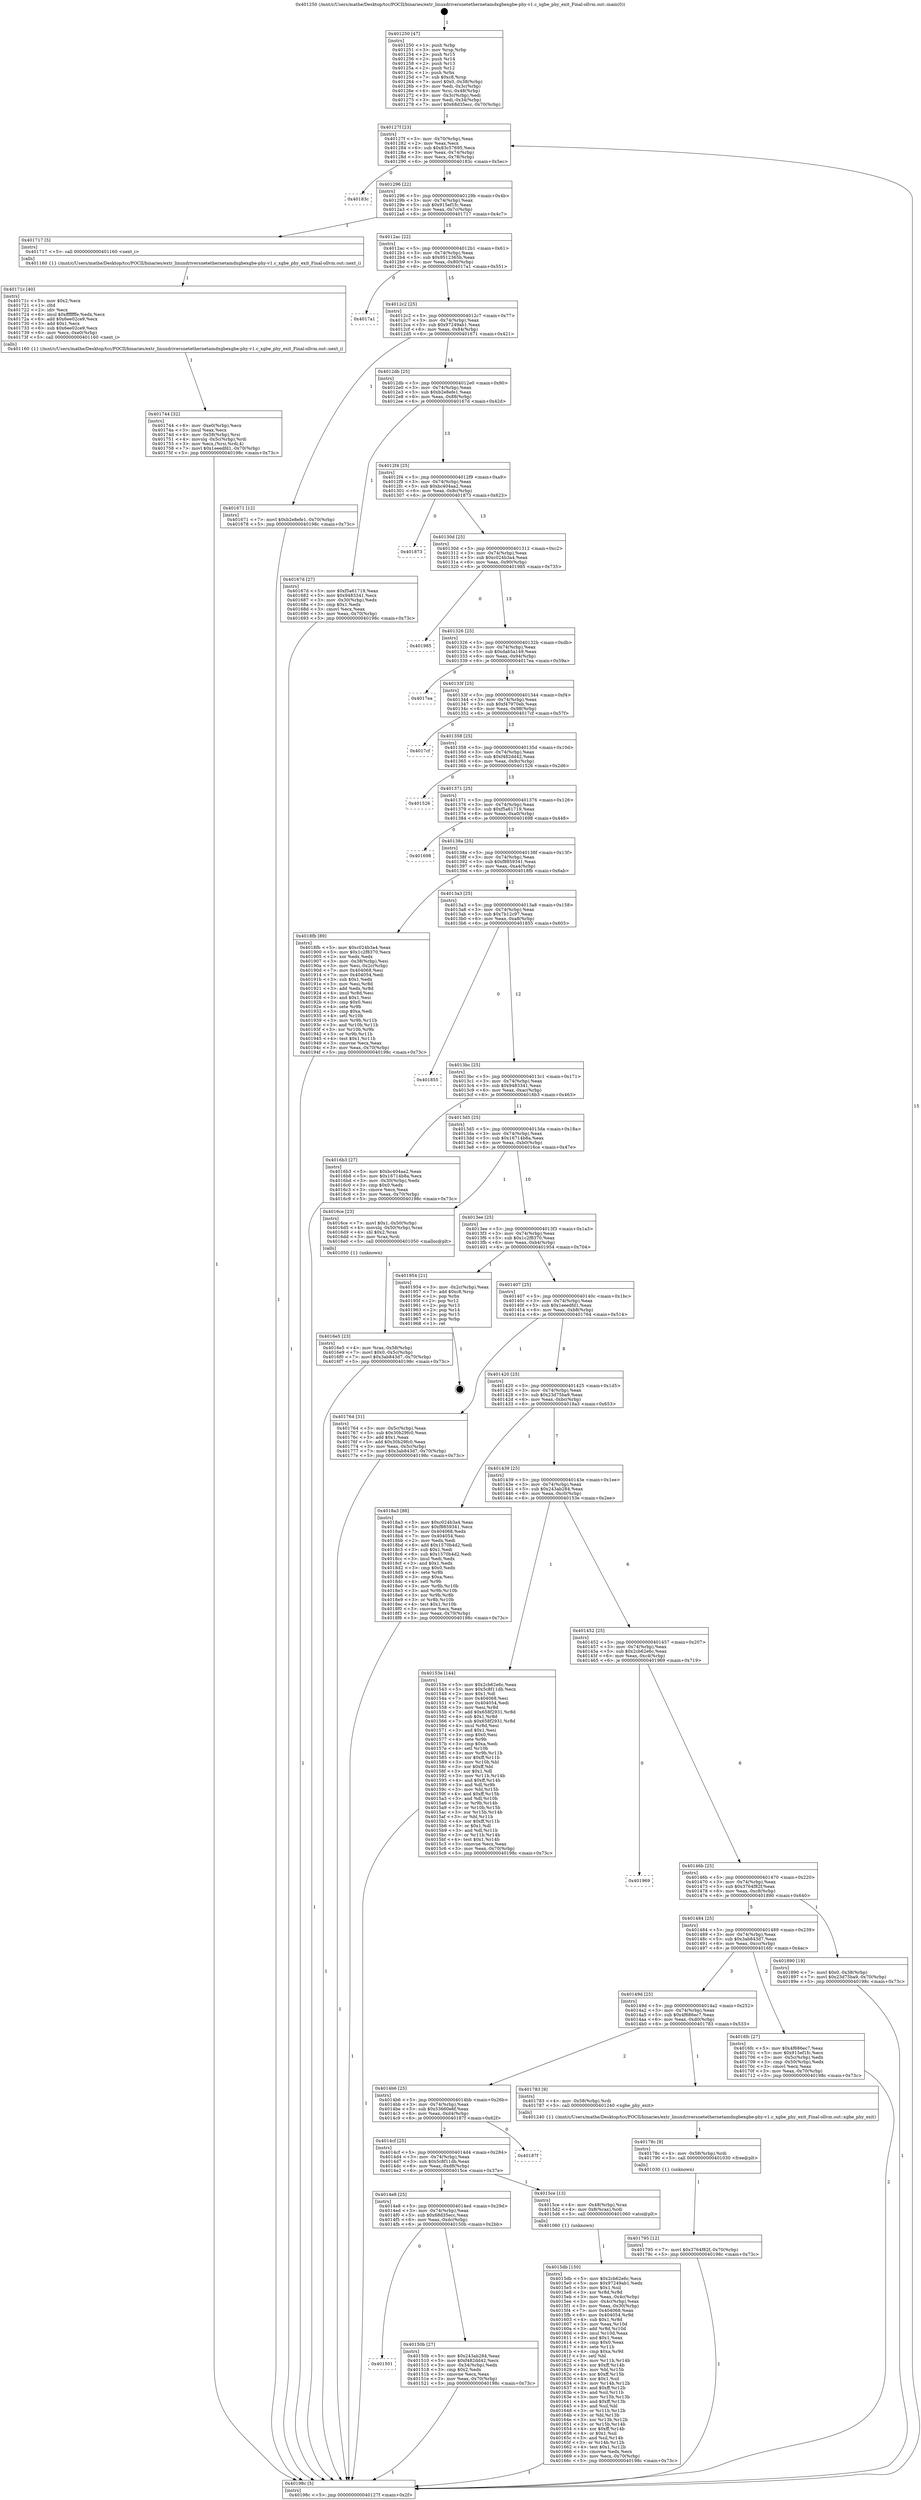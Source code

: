 digraph "0x401250" {
  label = "0x401250 (/mnt/c/Users/mathe/Desktop/tcc/POCII/binaries/extr_linuxdriversnetethernetamdxgbexgbe-phy-v1.c_xgbe_phy_exit_Final-ollvm.out::main(0))"
  labelloc = "t"
  node[shape=record]

  Entry [label="",width=0.3,height=0.3,shape=circle,fillcolor=black,style=filled]
  "0x40127f" [label="{
     0x40127f [23]\l
     | [instrs]\l
     &nbsp;&nbsp;0x40127f \<+3\>: mov -0x70(%rbp),%eax\l
     &nbsp;&nbsp;0x401282 \<+2\>: mov %eax,%ecx\l
     &nbsp;&nbsp;0x401284 \<+6\>: sub $0x83c57695,%ecx\l
     &nbsp;&nbsp;0x40128a \<+3\>: mov %eax,-0x74(%rbp)\l
     &nbsp;&nbsp;0x40128d \<+3\>: mov %ecx,-0x78(%rbp)\l
     &nbsp;&nbsp;0x401290 \<+6\>: je 000000000040183c \<main+0x5ec\>\l
  }"]
  "0x40183c" [label="{
     0x40183c\l
  }", style=dashed]
  "0x401296" [label="{
     0x401296 [22]\l
     | [instrs]\l
     &nbsp;&nbsp;0x401296 \<+5\>: jmp 000000000040129b \<main+0x4b\>\l
     &nbsp;&nbsp;0x40129b \<+3\>: mov -0x74(%rbp),%eax\l
     &nbsp;&nbsp;0x40129e \<+5\>: sub $0x915ef1fc,%eax\l
     &nbsp;&nbsp;0x4012a3 \<+3\>: mov %eax,-0x7c(%rbp)\l
     &nbsp;&nbsp;0x4012a6 \<+6\>: je 0000000000401717 \<main+0x4c7\>\l
  }"]
  Exit [label="",width=0.3,height=0.3,shape=circle,fillcolor=black,style=filled,peripheries=2]
  "0x401717" [label="{
     0x401717 [5]\l
     | [instrs]\l
     &nbsp;&nbsp;0x401717 \<+5\>: call 0000000000401160 \<next_i\>\l
     | [calls]\l
     &nbsp;&nbsp;0x401160 \{1\} (/mnt/c/Users/mathe/Desktop/tcc/POCII/binaries/extr_linuxdriversnetethernetamdxgbexgbe-phy-v1.c_xgbe_phy_exit_Final-ollvm.out::next_i)\l
  }"]
  "0x4012ac" [label="{
     0x4012ac [22]\l
     | [instrs]\l
     &nbsp;&nbsp;0x4012ac \<+5\>: jmp 00000000004012b1 \<main+0x61\>\l
     &nbsp;&nbsp;0x4012b1 \<+3\>: mov -0x74(%rbp),%eax\l
     &nbsp;&nbsp;0x4012b4 \<+5\>: sub $0x9512365b,%eax\l
     &nbsp;&nbsp;0x4012b9 \<+3\>: mov %eax,-0x80(%rbp)\l
     &nbsp;&nbsp;0x4012bc \<+6\>: je 00000000004017a1 \<main+0x551\>\l
  }"]
  "0x401795" [label="{
     0x401795 [12]\l
     | [instrs]\l
     &nbsp;&nbsp;0x401795 \<+7\>: movl $0x3764f82f,-0x70(%rbp)\l
     &nbsp;&nbsp;0x40179c \<+5\>: jmp 000000000040198c \<main+0x73c\>\l
  }"]
  "0x4017a1" [label="{
     0x4017a1\l
  }", style=dashed]
  "0x4012c2" [label="{
     0x4012c2 [25]\l
     | [instrs]\l
     &nbsp;&nbsp;0x4012c2 \<+5\>: jmp 00000000004012c7 \<main+0x77\>\l
     &nbsp;&nbsp;0x4012c7 \<+3\>: mov -0x74(%rbp),%eax\l
     &nbsp;&nbsp;0x4012ca \<+5\>: sub $0x97249ab1,%eax\l
     &nbsp;&nbsp;0x4012cf \<+6\>: mov %eax,-0x84(%rbp)\l
     &nbsp;&nbsp;0x4012d5 \<+6\>: je 0000000000401671 \<main+0x421\>\l
  }"]
  "0x40178c" [label="{
     0x40178c [9]\l
     | [instrs]\l
     &nbsp;&nbsp;0x40178c \<+4\>: mov -0x58(%rbp),%rdi\l
     &nbsp;&nbsp;0x401790 \<+5\>: call 0000000000401030 \<free@plt\>\l
     | [calls]\l
     &nbsp;&nbsp;0x401030 \{1\} (unknown)\l
  }"]
  "0x401671" [label="{
     0x401671 [12]\l
     | [instrs]\l
     &nbsp;&nbsp;0x401671 \<+7\>: movl $0xb2e8efe1,-0x70(%rbp)\l
     &nbsp;&nbsp;0x401678 \<+5\>: jmp 000000000040198c \<main+0x73c\>\l
  }"]
  "0x4012db" [label="{
     0x4012db [25]\l
     | [instrs]\l
     &nbsp;&nbsp;0x4012db \<+5\>: jmp 00000000004012e0 \<main+0x90\>\l
     &nbsp;&nbsp;0x4012e0 \<+3\>: mov -0x74(%rbp),%eax\l
     &nbsp;&nbsp;0x4012e3 \<+5\>: sub $0xb2e8efe1,%eax\l
     &nbsp;&nbsp;0x4012e8 \<+6\>: mov %eax,-0x88(%rbp)\l
     &nbsp;&nbsp;0x4012ee \<+6\>: je 000000000040167d \<main+0x42d\>\l
  }"]
  "0x401744" [label="{
     0x401744 [32]\l
     | [instrs]\l
     &nbsp;&nbsp;0x401744 \<+6\>: mov -0xe0(%rbp),%ecx\l
     &nbsp;&nbsp;0x40174a \<+3\>: imul %eax,%ecx\l
     &nbsp;&nbsp;0x40174d \<+4\>: mov -0x58(%rbp),%rsi\l
     &nbsp;&nbsp;0x401751 \<+4\>: movslq -0x5c(%rbp),%rdi\l
     &nbsp;&nbsp;0x401755 \<+3\>: mov %ecx,(%rsi,%rdi,4)\l
     &nbsp;&nbsp;0x401758 \<+7\>: movl $0x1eeedfd1,-0x70(%rbp)\l
     &nbsp;&nbsp;0x40175f \<+5\>: jmp 000000000040198c \<main+0x73c\>\l
  }"]
  "0x40167d" [label="{
     0x40167d [27]\l
     | [instrs]\l
     &nbsp;&nbsp;0x40167d \<+5\>: mov $0xf5a61719,%eax\l
     &nbsp;&nbsp;0x401682 \<+5\>: mov $0x9483341,%ecx\l
     &nbsp;&nbsp;0x401687 \<+3\>: mov -0x30(%rbp),%edx\l
     &nbsp;&nbsp;0x40168a \<+3\>: cmp $0x1,%edx\l
     &nbsp;&nbsp;0x40168d \<+3\>: cmovl %ecx,%eax\l
     &nbsp;&nbsp;0x401690 \<+3\>: mov %eax,-0x70(%rbp)\l
     &nbsp;&nbsp;0x401693 \<+5\>: jmp 000000000040198c \<main+0x73c\>\l
  }"]
  "0x4012f4" [label="{
     0x4012f4 [25]\l
     | [instrs]\l
     &nbsp;&nbsp;0x4012f4 \<+5\>: jmp 00000000004012f9 \<main+0xa9\>\l
     &nbsp;&nbsp;0x4012f9 \<+3\>: mov -0x74(%rbp),%eax\l
     &nbsp;&nbsp;0x4012fc \<+5\>: sub $0xbc404aa2,%eax\l
     &nbsp;&nbsp;0x401301 \<+6\>: mov %eax,-0x8c(%rbp)\l
     &nbsp;&nbsp;0x401307 \<+6\>: je 0000000000401873 \<main+0x623\>\l
  }"]
  "0x40171c" [label="{
     0x40171c [40]\l
     | [instrs]\l
     &nbsp;&nbsp;0x40171c \<+5\>: mov $0x2,%ecx\l
     &nbsp;&nbsp;0x401721 \<+1\>: cltd\l
     &nbsp;&nbsp;0x401722 \<+2\>: idiv %ecx\l
     &nbsp;&nbsp;0x401724 \<+6\>: imul $0xfffffffe,%edx,%ecx\l
     &nbsp;&nbsp;0x40172a \<+6\>: add $0x6ee02ce9,%ecx\l
     &nbsp;&nbsp;0x401730 \<+3\>: add $0x1,%ecx\l
     &nbsp;&nbsp;0x401733 \<+6\>: sub $0x6ee02ce9,%ecx\l
     &nbsp;&nbsp;0x401739 \<+6\>: mov %ecx,-0xe0(%rbp)\l
     &nbsp;&nbsp;0x40173f \<+5\>: call 0000000000401160 \<next_i\>\l
     | [calls]\l
     &nbsp;&nbsp;0x401160 \{1\} (/mnt/c/Users/mathe/Desktop/tcc/POCII/binaries/extr_linuxdriversnetethernetamdxgbexgbe-phy-v1.c_xgbe_phy_exit_Final-ollvm.out::next_i)\l
  }"]
  "0x401873" [label="{
     0x401873\l
  }", style=dashed]
  "0x40130d" [label="{
     0x40130d [25]\l
     | [instrs]\l
     &nbsp;&nbsp;0x40130d \<+5\>: jmp 0000000000401312 \<main+0xc2\>\l
     &nbsp;&nbsp;0x401312 \<+3\>: mov -0x74(%rbp),%eax\l
     &nbsp;&nbsp;0x401315 \<+5\>: sub $0xc024b3a4,%eax\l
     &nbsp;&nbsp;0x40131a \<+6\>: mov %eax,-0x90(%rbp)\l
     &nbsp;&nbsp;0x401320 \<+6\>: je 0000000000401985 \<main+0x735\>\l
  }"]
  "0x4016e5" [label="{
     0x4016e5 [23]\l
     | [instrs]\l
     &nbsp;&nbsp;0x4016e5 \<+4\>: mov %rax,-0x58(%rbp)\l
     &nbsp;&nbsp;0x4016e9 \<+7\>: movl $0x0,-0x5c(%rbp)\l
     &nbsp;&nbsp;0x4016f0 \<+7\>: movl $0x3ab843d7,-0x70(%rbp)\l
     &nbsp;&nbsp;0x4016f7 \<+5\>: jmp 000000000040198c \<main+0x73c\>\l
  }"]
  "0x401985" [label="{
     0x401985\l
  }", style=dashed]
  "0x401326" [label="{
     0x401326 [25]\l
     | [instrs]\l
     &nbsp;&nbsp;0x401326 \<+5\>: jmp 000000000040132b \<main+0xdb\>\l
     &nbsp;&nbsp;0x40132b \<+3\>: mov -0x74(%rbp),%eax\l
     &nbsp;&nbsp;0x40132e \<+5\>: sub $0xdab5a149,%eax\l
     &nbsp;&nbsp;0x401333 \<+6\>: mov %eax,-0x94(%rbp)\l
     &nbsp;&nbsp;0x401339 \<+6\>: je 00000000004017ea \<main+0x59a\>\l
  }"]
  "0x4015db" [label="{
     0x4015db [150]\l
     | [instrs]\l
     &nbsp;&nbsp;0x4015db \<+5\>: mov $0x2cb62e6c,%ecx\l
     &nbsp;&nbsp;0x4015e0 \<+5\>: mov $0x97249ab1,%edx\l
     &nbsp;&nbsp;0x4015e5 \<+3\>: mov $0x1,%sil\l
     &nbsp;&nbsp;0x4015e8 \<+3\>: xor %r8d,%r8d\l
     &nbsp;&nbsp;0x4015eb \<+3\>: mov %eax,-0x4c(%rbp)\l
     &nbsp;&nbsp;0x4015ee \<+3\>: mov -0x4c(%rbp),%eax\l
     &nbsp;&nbsp;0x4015f1 \<+3\>: mov %eax,-0x30(%rbp)\l
     &nbsp;&nbsp;0x4015f4 \<+7\>: mov 0x404068,%eax\l
     &nbsp;&nbsp;0x4015fb \<+8\>: mov 0x404054,%r9d\l
     &nbsp;&nbsp;0x401603 \<+4\>: sub $0x1,%r8d\l
     &nbsp;&nbsp;0x401607 \<+3\>: mov %eax,%r10d\l
     &nbsp;&nbsp;0x40160a \<+3\>: add %r8d,%r10d\l
     &nbsp;&nbsp;0x40160d \<+4\>: imul %r10d,%eax\l
     &nbsp;&nbsp;0x401611 \<+3\>: and $0x1,%eax\l
     &nbsp;&nbsp;0x401614 \<+3\>: cmp $0x0,%eax\l
     &nbsp;&nbsp;0x401617 \<+4\>: sete %r11b\l
     &nbsp;&nbsp;0x40161b \<+4\>: cmp $0xa,%r9d\l
     &nbsp;&nbsp;0x40161f \<+3\>: setl %bl\l
     &nbsp;&nbsp;0x401622 \<+3\>: mov %r11b,%r14b\l
     &nbsp;&nbsp;0x401625 \<+4\>: xor $0xff,%r14b\l
     &nbsp;&nbsp;0x401629 \<+3\>: mov %bl,%r15b\l
     &nbsp;&nbsp;0x40162c \<+4\>: xor $0xff,%r15b\l
     &nbsp;&nbsp;0x401630 \<+4\>: xor $0x1,%sil\l
     &nbsp;&nbsp;0x401634 \<+3\>: mov %r14b,%r12b\l
     &nbsp;&nbsp;0x401637 \<+4\>: and $0xff,%r12b\l
     &nbsp;&nbsp;0x40163b \<+3\>: and %sil,%r11b\l
     &nbsp;&nbsp;0x40163e \<+3\>: mov %r15b,%r13b\l
     &nbsp;&nbsp;0x401641 \<+4\>: and $0xff,%r13b\l
     &nbsp;&nbsp;0x401645 \<+3\>: and %sil,%bl\l
     &nbsp;&nbsp;0x401648 \<+3\>: or %r11b,%r12b\l
     &nbsp;&nbsp;0x40164b \<+3\>: or %bl,%r13b\l
     &nbsp;&nbsp;0x40164e \<+3\>: xor %r13b,%r12b\l
     &nbsp;&nbsp;0x401651 \<+3\>: or %r15b,%r14b\l
     &nbsp;&nbsp;0x401654 \<+4\>: xor $0xff,%r14b\l
     &nbsp;&nbsp;0x401658 \<+4\>: or $0x1,%sil\l
     &nbsp;&nbsp;0x40165c \<+3\>: and %sil,%r14b\l
     &nbsp;&nbsp;0x40165f \<+3\>: or %r14b,%r12b\l
     &nbsp;&nbsp;0x401662 \<+4\>: test $0x1,%r12b\l
     &nbsp;&nbsp;0x401666 \<+3\>: cmovne %edx,%ecx\l
     &nbsp;&nbsp;0x401669 \<+3\>: mov %ecx,-0x70(%rbp)\l
     &nbsp;&nbsp;0x40166c \<+5\>: jmp 000000000040198c \<main+0x73c\>\l
  }"]
  "0x4017ea" [label="{
     0x4017ea\l
  }", style=dashed]
  "0x40133f" [label="{
     0x40133f [25]\l
     | [instrs]\l
     &nbsp;&nbsp;0x40133f \<+5\>: jmp 0000000000401344 \<main+0xf4\>\l
     &nbsp;&nbsp;0x401344 \<+3\>: mov -0x74(%rbp),%eax\l
     &nbsp;&nbsp;0x401347 \<+5\>: sub $0xf47970eb,%eax\l
     &nbsp;&nbsp;0x40134c \<+6\>: mov %eax,-0x98(%rbp)\l
     &nbsp;&nbsp;0x401352 \<+6\>: je 00000000004017cf \<main+0x57f\>\l
  }"]
  "0x401250" [label="{
     0x401250 [47]\l
     | [instrs]\l
     &nbsp;&nbsp;0x401250 \<+1\>: push %rbp\l
     &nbsp;&nbsp;0x401251 \<+3\>: mov %rsp,%rbp\l
     &nbsp;&nbsp;0x401254 \<+2\>: push %r15\l
     &nbsp;&nbsp;0x401256 \<+2\>: push %r14\l
     &nbsp;&nbsp;0x401258 \<+2\>: push %r13\l
     &nbsp;&nbsp;0x40125a \<+2\>: push %r12\l
     &nbsp;&nbsp;0x40125c \<+1\>: push %rbx\l
     &nbsp;&nbsp;0x40125d \<+7\>: sub $0xc8,%rsp\l
     &nbsp;&nbsp;0x401264 \<+7\>: movl $0x0,-0x38(%rbp)\l
     &nbsp;&nbsp;0x40126b \<+3\>: mov %edi,-0x3c(%rbp)\l
     &nbsp;&nbsp;0x40126e \<+4\>: mov %rsi,-0x48(%rbp)\l
     &nbsp;&nbsp;0x401272 \<+3\>: mov -0x3c(%rbp),%edi\l
     &nbsp;&nbsp;0x401275 \<+3\>: mov %edi,-0x34(%rbp)\l
     &nbsp;&nbsp;0x401278 \<+7\>: movl $0x68d35ecc,-0x70(%rbp)\l
  }"]
  "0x4017cf" [label="{
     0x4017cf\l
  }", style=dashed]
  "0x401358" [label="{
     0x401358 [25]\l
     | [instrs]\l
     &nbsp;&nbsp;0x401358 \<+5\>: jmp 000000000040135d \<main+0x10d\>\l
     &nbsp;&nbsp;0x40135d \<+3\>: mov -0x74(%rbp),%eax\l
     &nbsp;&nbsp;0x401360 \<+5\>: sub $0xf482dd42,%eax\l
     &nbsp;&nbsp;0x401365 \<+6\>: mov %eax,-0x9c(%rbp)\l
     &nbsp;&nbsp;0x40136b \<+6\>: je 0000000000401526 \<main+0x2d6\>\l
  }"]
  "0x40198c" [label="{
     0x40198c [5]\l
     | [instrs]\l
     &nbsp;&nbsp;0x40198c \<+5\>: jmp 000000000040127f \<main+0x2f\>\l
  }"]
  "0x401526" [label="{
     0x401526\l
  }", style=dashed]
  "0x401371" [label="{
     0x401371 [25]\l
     | [instrs]\l
     &nbsp;&nbsp;0x401371 \<+5\>: jmp 0000000000401376 \<main+0x126\>\l
     &nbsp;&nbsp;0x401376 \<+3\>: mov -0x74(%rbp),%eax\l
     &nbsp;&nbsp;0x401379 \<+5\>: sub $0xf5a61719,%eax\l
     &nbsp;&nbsp;0x40137e \<+6\>: mov %eax,-0xa0(%rbp)\l
     &nbsp;&nbsp;0x401384 \<+6\>: je 0000000000401698 \<main+0x448\>\l
  }"]
  "0x401501" [label="{
     0x401501\l
  }", style=dashed]
  "0x401698" [label="{
     0x401698\l
  }", style=dashed]
  "0x40138a" [label="{
     0x40138a [25]\l
     | [instrs]\l
     &nbsp;&nbsp;0x40138a \<+5\>: jmp 000000000040138f \<main+0x13f\>\l
     &nbsp;&nbsp;0x40138f \<+3\>: mov -0x74(%rbp),%eax\l
     &nbsp;&nbsp;0x401392 \<+5\>: sub $0xf8859341,%eax\l
     &nbsp;&nbsp;0x401397 \<+6\>: mov %eax,-0xa4(%rbp)\l
     &nbsp;&nbsp;0x40139d \<+6\>: je 00000000004018fb \<main+0x6ab\>\l
  }"]
  "0x40150b" [label="{
     0x40150b [27]\l
     | [instrs]\l
     &nbsp;&nbsp;0x40150b \<+5\>: mov $0x243ab284,%eax\l
     &nbsp;&nbsp;0x401510 \<+5\>: mov $0xf482dd42,%ecx\l
     &nbsp;&nbsp;0x401515 \<+3\>: mov -0x34(%rbp),%edx\l
     &nbsp;&nbsp;0x401518 \<+3\>: cmp $0x2,%edx\l
     &nbsp;&nbsp;0x40151b \<+3\>: cmovne %ecx,%eax\l
     &nbsp;&nbsp;0x40151e \<+3\>: mov %eax,-0x70(%rbp)\l
     &nbsp;&nbsp;0x401521 \<+5\>: jmp 000000000040198c \<main+0x73c\>\l
  }"]
  "0x4018fb" [label="{
     0x4018fb [89]\l
     | [instrs]\l
     &nbsp;&nbsp;0x4018fb \<+5\>: mov $0xc024b3a4,%eax\l
     &nbsp;&nbsp;0x401900 \<+5\>: mov $0x1c2f8370,%ecx\l
     &nbsp;&nbsp;0x401905 \<+2\>: xor %edx,%edx\l
     &nbsp;&nbsp;0x401907 \<+3\>: mov -0x38(%rbp),%esi\l
     &nbsp;&nbsp;0x40190a \<+3\>: mov %esi,-0x2c(%rbp)\l
     &nbsp;&nbsp;0x40190d \<+7\>: mov 0x404068,%esi\l
     &nbsp;&nbsp;0x401914 \<+7\>: mov 0x404054,%edi\l
     &nbsp;&nbsp;0x40191b \<+3\>: sub $0x1,%edx\l
     &nbsp;&nbsp;0x40191e \<+3\>: mov %esi,%r8d\l
     &nbsp;&nbsp;0x401921 \<+3\>: add %edx,%r8d\l
     &nbsp;&nbsp;0x401924 \<+4\>: imul %r8d,%esi\l
     &nbsp;&nbsp;0x401928 \<+3\>: and $0x1,%esi\l
     &nbsp;&nbsp;0x40192b \<+3\>: cmp $0x0,%esi\l
     &nbsp;&nbsp;0x40192e \<+4\>: sete %r9b\l
     &nbsp;&nbsp;0x401932 \<+3\>: cmp $0xa,%edi\l
     &nbsp;&nbsp;0x401935 \<+4\>: setl %r10b\l
     &nbsp;&nbsp;0x401939 \<+3\>: mov %r9b,%r11b\l
     &nbsp;&nbsp;0x40193c \<+3\>: and %r10b,%r11b\l
     &nbsp;&nbsp;0x40193f \<+3\>: xor %r10b,%r9b\l
     &nbsp;&nbsp;0x401942 \<+3\>: or %r9b,%r11b\l
     &nbsp;&nbsp;0x401945 \<+4\>: test $0x1,%r11b\l
     &nbsp;&nbsp;0x401949 \<+3\>: cmovne %ecx,%eax\l
     &nbsp;&nbsp;0x40194c \<+3\>: mov %eax,-0x70(%rbp)\l
     &nbsp;&nbsp;0x40194f \<+5\>: jmp 000000000040198c \<main+0x73c\>\l
  }"]
  "0x4013a3" [label="{
     0x4013a3 [25]\l
     | [instrs]\l
     &nbsp;&nbsp;0x4013a3 \<+5\>: jmp 00000000004013a8 \<main+0x158\>\l
     &nbsp;&nbsp;0x4013a8 \<+3\>: mov -0x74(%rbp),%eax\l
     &nbsp;&nbsp;0x4013ab \<+5\>: sub $0x7b12c97,%eax\l
     &nbsp;&nbsp;0x4013b0 \<+6\>: mov %eax,-0xa8(%rbp)\l
     &nbsp;&nbsp;0x4013b6 \<+6\>: je 0000000000401855 \<main+0x605\>\l
  }"]
  "0x4014e8" [label="{
     0x4014e8 [25]\l
     | [instrs]\l
     &nbsp;&nbsp;0x4014e8 \<+5\>: jmp 00000000004014ed \<main+0x29d\>\l
     &nbsp;&nbsp;0x4014ed \<+3\>: mov -0x74(%rbp),%eax\l
     &nbsp;&nbsp;0x4014f0 \<+5\>: sub $0x68d35ecc,%eax\l
     &nbsp;&nbsp;0x4014f5 \<+6\>: mov %eax,-0xdc(%rbp)\l
     &nbsp;&nbsp;0x4014fb \<+6\>: je 000000000040150b \<main+0x2bb\>\l
  }"]
  "0x401855" [label="{
     0x401855\l
  }", style=dashed]
  "0x4013bc" [label="{
     0x4013bc [25]\l
     | [instrs]\l
     &nbsp;&nbsp;0x4013bc \<+5\>: jmp 00000000004013c1 \<main+0x171\>\l
     &nbsp;&nbsp;0x4013c1 \<+3\>: mov -0x74(%rbp),%eax\l
     &nbsp;&nbsp;0x4013c4 \<+5\>: sub $0x9483341,%eax\l
     &nbsp;&nbsp;0x4013c9 \<+6\>: mov %eax,-0xac(%rbp)\l
     &nbsp;&nbsp;0x4013cf \<+6\>: je 00000000004016b3 \<main+0x463\>\l
  }"]
  "0x4015ce" [label="{
     0x4015ce [13]\l
     | [instrs]\l
     &nbsp;&nbsp;0x4015ce \<+4\>: mov -0x48(%rbp),%rax\l
     &nbsp;&nbsp;0x4015d2 \<+4\>: mov 0x8(%rax),%rdi\l
     &nbsp;&nbsp;0x4015d6 \<+5\>: call 0000000000401060 \<atoi@plt\>\l
     | [calls]\l
     &nbsp;&nbsp;0x401060 \{1\} (unknown)\l
  }"]
  "0x4016b3" [label="{
     0x4016b3 [27]\l
     | [instrs]\l
     &nbsp;&nbsp;0x4016b3 \<+5\>: mov $0xbc404aa2,%eax\l
     &nbsp;&nbsp;0x4016b8 \<+5\>: mov $0x16714b8a,%ecx\l
     &nbsp;&nbsp;0x4016bd \<+3\>: mov -0x30(%rbp),%edx\l
     &nbsp;&nbsp;0x4016c0 \<+3\>: cmp $0x0,%edx\l
     &nbsp;&nbsp;0x4016c3 \<+3\>: cmove %ecx,%eax\l
     &nbsp;&nbsp;0x4016c6 \<+3\>: mov %eax,-0x70(%rbp)\l
     &nbsp;&nbsp;0x4016c9 \<+5\>: jmp 000000000040198c \<main+0x73c\>\l
  }"]
  "0x4013d5" [label="{
     0x4013d5 [25]\l
     | [instrs]\l
     &nbsp;&nbsp;0x4013d5 \<+5\>: jmp 00000000004013da \<main+0x18a\>\l
     &nbsp;&nbsp;0x4013da \<+3\>: mov -0x74(%rbp),%eax\l
     &nbsp;&nbsp;0x4013dd \<+5\>: sub $0x16714b8a,%eax\l
     &nbsp;&nbsp;0x4013e2 \<+6\>: mov %eax,-0xb0(%rbp)\l
     &nbsp;&nbsp;0x4013e8 \<+6\>: je 00000000004016ce \<main+0x47e\>\l
  }"]
  "0x4014cf" [label="{
     0x4014cf [25]\l
     | [instrs]\l
     &nbsp;&nbsp;0x4014cf \<+5\>: jmp 00000000004014d4 \<main+0x284\>\l
     &nbsp;&nbsp;0x4014d4 \<+3\>: mov -0x74(%rbp),%eax\l
     &nbsp;&nbsp;0x4014d7 \<+5\>: sub $0x5c8f11db,%eax\l
     &nbsp;&nbsp;0x4014dc \<+6\>: mov %eax,-0xd8(%rbp)\l
     &nbsp;&nbsp;0x4014e2 \<+6\>: je 00000000004015ce \<main+0x37e\>\l
  }"]
  "0x4016ce" [label="{
     0x4016ce [23]\l
     | [instrs]\l
     &nbsp;&nbsp;0x4016ce \<+7\>: movl $0x1,-0x50(%rbp)\l
     &nbsp;&nbsp;0x4016d5 \<+4\>: movslq -0x50(%rbp),%rax\l
     &nbsp;&nbsp;0x4016d9 \<+4\>: shl $0x2,%rax\l
     &nbsp;&nbsp;0x4016dd \<+3\>: mov %rax,%rdi\l
     &nbsp;&nbsp;0x4016e0 \<+5\>: call 0000000000401050 \<malloc@plt\>\l
     | [calls]\l
     &nbsp;&nbsp;0x401050 \{1\} (unknown)\l
  }"]
  "0x4013ee" [label="{
     0x4013ee [25]\l
     | [instrs]\l
     &nbsp;&nbsp;0x4013ee \<+5\>: jmp 00000000004013f3 \<main+0x1a3\>\l
     &nbsp;&nbsp;0x4013f3 \<+3\>: mov -0x74(%rbp),%eax\l
     &nbsp;&nbsp;0x4013f6 \<+5\>: sub $0x1c2f8370,%eax\l
     &nbsp;&nbsp;0x4013fb \<+6\>: mov %eax,-0xb4(%rbp)\l
     &nbsp;&nbsp;0x401401 \<+6\>: je 0000000000401954 \<main+0x704\>\l
  }"]
  "0x40187f" [label="{
     0x40187f\l
  }", style=dashed]
  "0x401954" [label="{
     0x401954 [21]\l
     | [instrs]\l
     &nbsp;&nbsp;0x401954 \<+3\>: mov -0x2c(%rbp),%eax\l
     &nbsp;&nbsp;0x401957 \<+7\>: add $0xc8,%rsp\l
     &nbsp;&nbsp;0x40195e \<+1\>: pop %rbx\l
     &nbsp;&nbsp;0x40195f \<+2\>: pop %r12\l
     &nbsp;&nbsp;0x401961 \<+2\>: pop %r13\l
     &nbsp;&nbsp;0x401963 \<+2\>: pop %r14\l
     &nbsp;&nbsp;0x401965 \<+2\>: pop %r15\l
     &nbsp;&nbsp;0x401967 \<+1\>: pop %rbp\l
     &nbsp;&nbsp;0x401968 \<+1\>: ret\l
  }"]
  "0x401407" [label="{
     0x401407 [25]\l
     | [instrs]\l
     &nbsp;&nbsp;0x401407 \<+5\>: jmp 000000000040140c \<main+0x1bc\>\l
     &nbsp;&nbsp;0x40140c \<+3\>: mov -0x74(%rbp),%eax\l
     &nbsp;&nbsp;0x40140f \<+5\>: sub $0x1eeedfd1,%eax\l
     &nbsp;&nbsp;0x401414 \<+6\>: mov %eax,-0xb8(%rbp)\l
     &nbsp;&nbsp;0x40141a \<+6\>: je 0000000000401764 \<main+0x514\>\l
  }"]
  "0x4014b6" [label="{
     0x4014b6 [25]\l
     | [instrs]\l
     &nbsp;&nbsp;0x4014b6 \<+5\>: jmp 00000000004014bb \<main+0x26b\>\l
     &nbsp;&nbsp;0x4014bb \<+3\>: mov -0x74(%rbp),%eax\l
     &nbsp;&nbsp;0x4014be \<+5\>: sub $0x53660e6f,%eax\l
     &nbsp;&nbsp;0x4014c3 \<+6\>: mov %eax,-0xd4(%rbp)\l
     &nbsp;&nbsp;0x4014c9 \<+6\>: je 000000000040187f \<main+0x62f\>\l
  }"]
  "0x401764" [label="{
     0x401764 [31]\l
     | [instrs]\l
     &nbsp;&nbsp;0x401764 \<+3\>: mov -0x5c(%rbp),%eax\l
     &nbsp;&nbsp;0x401767 \<+5\>: sub $0x30b29fc0,%eax\l
     &nbsp;&nbsp;0x40176c \<+3\>: add $0x1,%eax\l
     &nbsp;&nbsp;0x40176f \<+5\>: add $0x30b29fc0,%eax\l
     &nbsp;&nbsp;0x401774 \<+3\>: mov %eax,-0x5c(%rbp)\l
     &nbsp;&nbsp;0x401777 \<+7\>: movl $0x3ab843d7,-0x70(%rbp)\l
     &nbsp;&nbsp;0x40177e \<+5\>: jmp 000000000040198c \<main+0x73c\>\l
  }"]
  "0x401420" [label="{
     0x401420 [25]\l
     | [instrs]\l
     &nbsp;&nbsp;0x401420 \<+5\>: jmp 0000000000401425 \<main+0x1d5\>\l
     &nbsp;&nbsp;0x401425 \<+3\>: mov -0x74(%rbp),%eax\l
     &nbsp;&nbsp;0x401428 \<+5\>: sub $0x23d75ba9,%eax\l
     &nbsp;&nbsp;0x40142d \<+6\>: mov %eax,-0xbc(%rbp)\l
     &nbsp;&nbsp;0x401433 \<+6\>: je 00000000004018a3 \<main+0x653\>\l
  }"]
  "0x401783" [label="{
     0x401783 [9]\l
     | [instrs]\l
     &nbsp;&nbsp;0x401783 \<+4\>: mov -0x58(%rbp),%rdi\l
     &nbsp;&nbsp;0x401787 \<+5\>: call 0000000000401240 \<xgbe_phy_exit\>\l
     | [calls]\l
     &nbsp;&nbsp;0x401240 \{1\} (/mnt/c/Users/mathe/Desktop/tcc/POCII/binaries/extr_linuxdriversnetethernetamdxgbexgbe-phy-v1.c_xgbe_phy_exit_Final-ollvm.out::xgbe_phy_exit)\l
  }"]
  "0x4018a3" [label="{
     0x4018a3 [88]\l
     | [instrs]\l
     &nbsp;&nbsp;0x4018a3 \<+5\>: mov $0xc024b3a4,%eax\l
     &nbsp;&nbsp;0x4018a8 \<+5\>: mov $0xf8859341,%ecx\l
     &nbsp;&nbsp;0x4018ad \<+7\>: mov 0x404068,%edx\l
     &nbsp;&nbsp;0x4018b4 \<+7\>: mov 0x404054,%esi\l
     &nbsp;&nbsp;0x4018bb \<+2\>: mov %edx,%edi\l
     &nbsp;&nbsp;0x4018bd \<+6\>: add $0x1570b4d2,%edi\l
     &nbsp;&nbsp;0x4018c3 \<+3\>: sub $0x1,%edi\l
     &nbsp;&nbsp;0x4018c6 \<+6\>: sub $0x1570b4d2,%edi\l
     &nbsp;&nbsp;0x4018cc \<+3\>: imul %edi,%edx\l
     &nbsp;&nbsp;0x4018cf \<+3\>: and $0x1,%edx\l
     &nbsp;&nbsp;0x4018d2 \<+3\>: cmp $0x0,%edx\l
     &nbsp;&nbsp;0x4018d5 \<+4\>: sete %r8b\l
     &nbsp;&nbsp;0x4018d9 \<+3\>: cmp $0xa,%esi\l
     &nbsp;&nbsp;0x4018dc \<+4\>: setl %r9b\l
     &nbsp;&nbsp;0x4018e0 \<+3\>: mov %r8b,%r10b\l
     &nbsp;&nbsp;0x4018e3 \<+3\>: and %r9b,%r10b\l
     &nbsp;&nbsp;0x4018e6 \<+3\>: xor %r9b,%r8b\l
     &nbsp;&nbsp;0x4018e9 \<+3\>: or %r8b,%r10b\l
     &nbsp;&nbsp;0x4018ec \<+4\>: test $0x1,%r10b\l
     &nbsp;&nbsp;0x4018f0 \<+3\>: cmovne %ecx,%eax\l
     &nbsp;&nbsp;0x4018f3 \<+3\>: mov %eax,-0x70(%rbp)\l
     &nbsp;&nbsp;0x4018f6 \<+5\>: jmp 000000000040198c \<main+0x73c\>\l
  }"]
  "0x401439" [label="{
     0x401439 [25]\l
     | [instrs]\l
     &nbsp;&nbsp;0x401439 \<+5\>: jmp 000000000040143e \<main+0x1ee\>\l
     &nbsp;&nbsp;0x40143e \<+3\>: mov -0x74(%rbp),%eax\l
     &nbsp;&nbsp;0x401441 \<+5\>: sub $0x243ab284,%eax\l
     &nbsp;&nbsp;0x401446 \<+6\>: mov %eax,-0xc0(%rbp)\l
     &nbsp;&nbsp;0x40144c \<+6\>: je 000000000040153e \<main+0x2ee\>\l
  }"]
  "0x40149d" [label="{
     0x40149d [25]\l
     | [instrs]\l
     &nbsp;&nbsp;0x40149d \<+5\>: jmp 00000000004014a2 \<main+0x252\>\l
     &nbsp;&nbsp;0x4014a2 \<+3\>: mov -0x74(%rbp),%eax\l
     &nbsp;&nbsp;0x4014a5 \<+5\>: sub $0x4f686ec7,%eax\l
     &nbsp;&nbsp;0x4014aa \<+6\>: mov %eax,-0xd0(%rbp)\l
     &nbsp;&nbsp;0x4014b0 \<+6\>: je 0000000000401783 \<main+0x533\>\l
  }"]
  "0x40153e" [label="{
     0x40153e [144]\l
     | [instrs]\l
     &nbsp;&nbsp;0x40153e \<+5\>: mov $0x2cb62e6c,%eax\l
     &nbsp;&nbsp;0x401543 \<+5\>: mov $0x5c8f11db,%ecx\l
     &nbsp;&nbsp;0x401548 \<+2\>: mov $0x1,%dl\l
     &nbsp;&nbsp;0x40154a \<+7\>: mov 0x404068,%esi\l
     &nbsp;&nbsp;0x401551 \<+7\>: mov 0x404054,%edi\l
     &nbsp;&nbsp;0x401558 \<+3\>: mov %esi,%r8d\l
     &nbsp;&nbsp;0x40155b \<+7\>: add $0x658f2931,%r8d\l
     &nbsp;&nbsp;0x401562 \<+4\>: sub $0x1,%r8d\l
     &nbsp;&nbsp;0x401566 \<+7\>: sub $0x658f2931,%r8d\l
     &nbsp;&nbsp;0x40156d \<+4\>: imul %r8d,%esi\l
     &nbsp;&nbsp;0x401571 \<+3\>: and $0x1,%esi\l
     &nbsp;&nbsp;0x401574 \<+3\>: cmp $0x0,%esi\l
     &nbsp;&nbsp;0x401577 \<+4\>: sete %r9b\l
     &nbsp;&nbsp;0x40157b \<+3\>: cmp $0xa,%edi\l
     &nbsp;&nbsp;0x40157e \<+4\>: setl %r10b\l
     &nbsp;&nbsp;0x401582 \<+3\>: mov %r9b,%r11b\l
     &nbsp;&nbsp;0x401585 \<+4\>: xor $0xff,%r11b\l
     &nbsp;&nbsp;0x401589 \<+3\>: mov %r10b,%bl\l
     &nbsp;&nbsp;0x40158c \<+3\>: xor $0xff,%bl\l
     &nbsp;&nbsp;0x40158f \<+3\>: xor $0x1,%dl\l
     &nbsp;&nbsp;0x401592 \<+3\>: mov %r11b,%r14b\l
     &nbsp;&nbsp;0x401595 \<+4\>: and $0xff,%r14b\l
     &nbsp;&nbsp;0x401599 \<+3\>: and %dl,%r9b\l
     &nbsp;&nbsp;0x40159c \<+3\>: mov %bl,%r15b\l
     &nbsp;&nbsp;0x40159f \<+4\>: and $0xff,%r15b\l
     &nbsp;&nbsp;0x4015a3 \<+3\>: and %dl,%r10b\l
     &nbsp;&nbsp;0x4015a6 \<+3\>: or %r9b,%r14b\l
     &nbsp;&nbsp;0x4015a9 \<+3\>: or %r10b,%r15b\l
     &nbsp;&nbsp;0x4015ac \<+3\>: xor %r15b,%r14b\l
     &nbsp;&nbsp;0x4015af \<+3\>: or %bl,%r11b\l
     &nbsp;&nbsp;0x4015b2 \<+4\>: xor $0xff,%r11b\l
     &nbsp;&nbsp;0x4015b6 \<+3\>: or $0x1,%dl\l
     &nbsp;&nbsp;0x4015b9 \<+3\>: and %dl,%r11b\l
     &nbsp;&nbsp;0x4015bc \<+3\>: or %r11b,%r14b\l
     &nbsp;&nbsp;0x4015bf \<+4\>: test $0x1,%r14b\l
     &nbsp;&nbsp;0x4015c3 \<+3\>: cmovne %ecx,%eax\l
     &nbsp;&nbsp;0x4015c6 \<+3\>: mov %eax,-0x70(%rbp)\l
     &nbsp;&nbsp;0x4015c9 \<+5\>: jmp 000000000040198c \<main+0x73c\>\l
  }"]
  "0x401452" [label="{
     0x401452 [25]\l
     | [instrs]\l
     &nbsp;&nbsp;0x401452 \<+5\>: jmp 0000000000401457 \<main+0x207\>\l
     &nbsp;&nbsp;0x401457 \<+3\>: mov -0x74(%rbp),%eax\l
     &nbsp;&nbsp;0x40145a \<+5\>: sub $0x2cb62e6c,%eax\l
     &nbsp;&nbsp;0x40145f \<+6\>: mov %eax,-0xc4(%rbp)\l
     &nbsp;&nbsp;0x401465 \<+6\>: je 0000000000401969 \<main+0x719\>\l
  }"]
  "0x4016fc" [label="{
     0x4016fc [27]\l
     | [instrs]\l
     &nbsp;&nbsp;0x4016fc \<+5\>: mov $0x4f686ec7,%eax\l
     &nbsp;&nbsp;0x401701 \<+5\>: mov $0x915ef1fc,%ecx\l
     &nbsp;&nbsp;0x401706 \<+3\>: mov -0x5c(%rbp),%edx\l
     &nbsp;&nbsp;0x401709 \<+3\>: cmp -0x50(%rbp),%edx\l
     &nbsp;&nbsp;0x40170c \<+3\>: cmovl %ecx,%eax\l
     &nbsp;&nbsp;0x40170f \<+3\>: mov %eax,-0x70(%rbp)\l
     &nbsp;&nbsp;0x401712 \<+5\>: jmp 000000000040198c \<main+0x73c\>\l
  }"]
  "0x401969" [label="{
     0x401969\l
  }", style=dashed]
  "0x40146b" [label="{
     0x40146b [25]\l
     | [instrs]\l
     &nbsp;&nbsp;0x40146b \<+5\>: jmp 0000000000401470 \<main+0x220\>\l
     &nbsp;&nbsp;0x401470 \<+3\>: mov -0x74(%rbp),%eax\l
     &nbsp;&nbsp;0x401473 \<+5\>: sub $0x3764f82f,%eax\l
     &nbsp;&nbsp;0x401478 \<+6\>: mov %eax,-0xc8(%rbp)\l
     &nbsp;&nbsp;0x40147e \<+6\>: je 0000000000401890 \<main+0x640\>\l
  }"]
  "0x401484" [label="{
     0x401484 [25]\l
     | [instrs]\l
     &nbsp;&nbsp;0x401484 \<+5\>: jmp 0000000000401489 \<main+0x239\>\l
     &nbsp;&nbsp;0x401489 \<+3\>: mov -0x74(%rbp),%eax\l
     &nbsp;&nbsp;0x40148c \<+5\>: sub $0x3ab843d7,%eax\l
     &nbsp;&nbsp;0x401491 \<+6\>: mov %eax,-0xcc(%rbp)\l
     &nbsp;&nbsp;0x401497 \<+6\>: je 00000000004016fc \<main+0x4ac\>\l
  }"]
  "0x401890" [label="{
     0x401890 [19]\l
     | [instrs]\l
     &nbsp;&nbsp;0x401890 \<+7\>: movl $0x0,-0x38(%rbp)\l
     &nbsp;&nbsp;0x401897 \<+7\>: movl $0x23d75ba9,-0x70(%rbp)\l
     &nbsp;&nbsp;0x40189e \<+5\>: jmp 000000000040198c \<main+0x73c\>\l
  }"]
  Entry -> "0x401250" [label=" 1"]
  "0x40127f" -> "0x40183c" [label=" 0"]
  "0x40127f" -> "0x401296" [label=" 16"]
  "0x401954" -> Exit [label=" 1"]
  "0x401296" -> "0x401717" [label=" 1"]
  "0x401296" -> "0x4012ac" [label=" 15"]
  "0x4018fb" -> "0x40198c" [label=" 1"]
  "0x4012ac" -> "0x4017a1" [label=" 0"]
  "0x4012ac" -> "0x4012c2" [label=" 15"]
  "0x4018a3" -> "0x40198c" [label=" 1"]
  "0x4012c2" -> "0x401671" [label=" 1"]
  "0x4012c2" -> "0x4012db" [label=" 14"]
  "0x401890" -> "0x40198c" [label=" 1"]
  "0x4012db" -> "0x40167d" [label=" 1"]
  "0x4012db" -> "0x4012f4" [label=" 13"]
  "0x401795" -> "0x40198c" [label=" 1"]
  "0x4012f4" -> "0x401873" [label=" 0"]
  "0x4012f4" -> "0x40130d" [label=" 13"]
  "0x40178c" -> "0x401795" [label=" 1"]
  "0x40130d" -> "0x401985" [label=" 0"]
  "0x40130d" -> "0x401326" [label=" 13"]
  "0x401783" -> "0x40178c" [label=" 1"]
  "0x401326" -> "0x4017ea" [label=" 0"]
  "0x401326" -> "0x40133f" [label=" 13"]
  "0x401764" -> "0x40198c" [label=" 1"]
  "0x40133f" -> "0x4017cf" [label=" 0"]
  "0x40133f" -> "0x401358" [label=" 13"]
  "0x401744" -> "0x40198c" [label=" 1"]
  "0x401358" -> "0x401526" [label=" 0"]
  "0x401358" -> "0x401371" [label=" 13"]
  "0x40171c" -> "0x401744" [label=" 1"]
  "0x401371" -> "0x401698" [label=" 0"]
  "0x401371" -> "0x40138a" [label=" 13"]
  "0x401717" -> "0x40171c" [label=" 1"]
  "0x40138a" -> "0x4018fb" [label=" 1"]
  "0x40138a" -> "0x4013a3" [label=" 12"]
  "0x4016fc" -> "0x40198c" [label=" 2"]
  "0x4013a3" -> "0x401855" [label=" 0"]
  "0x4013a3" -> "0x4013bc" [label=" 12"]
  "0x4016ce" -> "0x4016e5" [label=" 1"]
  "0x4013bc" -> "0x4016b3" [label=" 1"]
  "0x4013bc" -> "0x4013d5" [label=" 11"]
  "0x4016b3" -> "0x40198c" [label=" 1"]
  "0x4013d5" -> "0x4016ce" [label=" 1"]
  "0x4013d5" -> "0x4013ee" [label=" 10"]
  "0x401671" -> "0x40198c" [label=" 1"]
  "0x4013ee" -> "0x401954" [label=" 1"]
  "0x4013ee" -> "0x401407" [label=" 9"]
  "0x4015db" -> "0x40198c" [label=" 1"]
  "0x401407" -> "0x401764" [label=" 1"]
  "0x401407" -> "0x401420" [label=" 8"]
  "0x40153e" -> "0x40198c" [label=" 1"]
  "0x401420" -> "0x4018a3" [label=" 1"]
  "0x401420" -> "0x401439" [label=" 7"]
  "0x40198c" -> "0x40127f" [label=" 15"]
  "0x401439" -> "0x40153e" [label=" 1"]
  "0x401439" -> "0x401452" [label=" 6"]
  "0x40150b" -> "0x40198c" [label=" 1"]
  "0x401452" -> "0x401969" [label=" 0"]
  "0x401452" -> "0x40146b" [label=" 6"]
  "0x4014e8" -> "0x401501" [label=" 0"]
  "0x40146b" -> "0x401890" [label=" 1"]
  "0x40146b" -> "0x401484" [label=" 5"]
  "0x4014e8" -> "0x40150b" [label=" 1"]
  "0x401484" -> "0x4016fc" [label=" 2"]
  "0x401484" -> "0x40149d" [label=" 3"]
  "0x401250" -> "0x40127f" [label=" 1"]
  "0x40149d" -> "0x401783" [label=" 1"]
  "0x40149d" -> "0x4014b6" [label=" 2"]
  "0x4015ce" -> "0x4015db" [label=" 1"]
  "0x4014b6" -> "0x40187f" [label=" 0"]
  "0x4014b6" -> "0x4014cf" [label=" 2"]
  "0x40167d" -> "0x40198c" [label=" 1"]
  "0x4014cf" -> "0x4015ce" [label=" 1"]
  "0x4014cf" -> "0x4014e8" [label=" 1"]
  "0x4016e5" -> "0x40198c" [label=" 1"]
}
